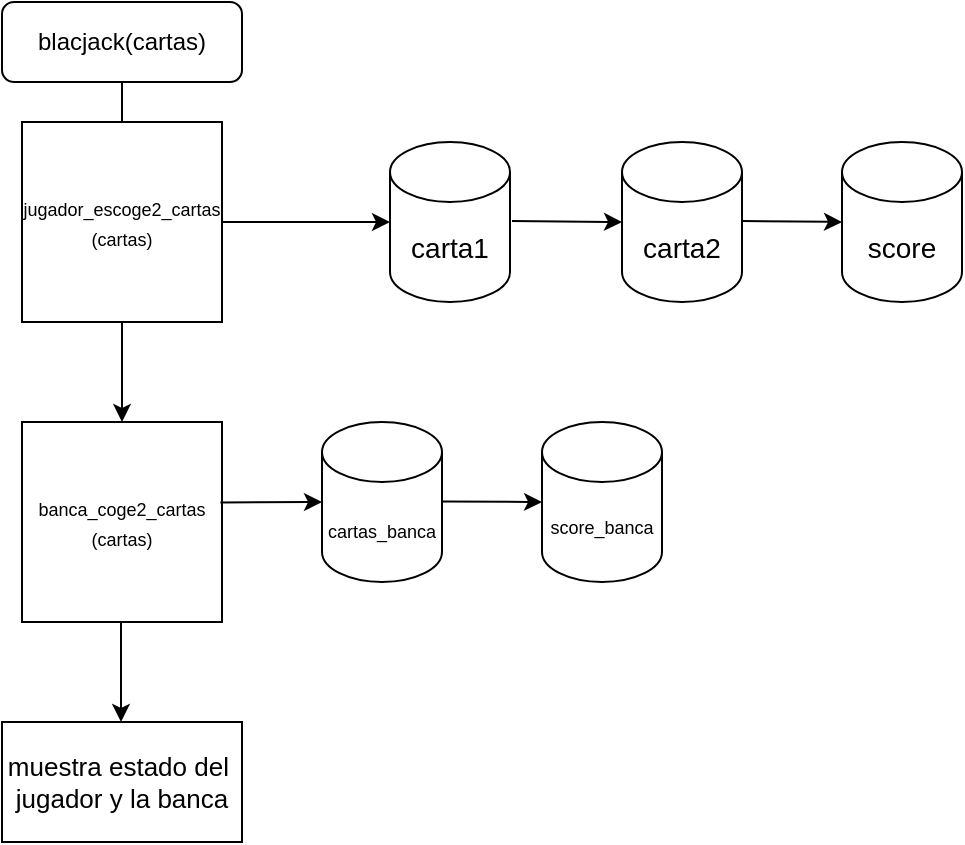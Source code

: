 <mxfile version="15.8.4" type="google"><diagram id="C5RBs43oDa-KdzZeNtuy" name="Page-1"><mxGraphModel dx="1038" dy="579" grid="1" gridSize="10" guides="1" tooltips="1" connect="1" arrows="1" fold="1" page="1" pageScale="1" pageWidth="827" pageHeight="1169" math="0" shadow="0"><root><mxCell id="WIyWlLk6GJQsqaUBKTNV-0"/><mxCell id="WIyWlLk6GJQsqaUBKTNV-1" parent="WIyWlLk6GJQsqaUBKTNV-0"/><mxCell id="WIyWlLk6GJQsqaUBKTNV-2" value="" style="rounded=0;html=1;jettySize=auto;orthogonalLoop=1;fontSize=11;endArrow=block;endFill=0;endSize=8;strokeWidth=1;shadow=0;labelBackgroundColor=none;edgeStyle=orthogonalEdgeStyle;startArrow=none;" parent="WIyWlLk6GJQsqaUBKTNV-1" source="cX_dBWu-rEvFfLk0yqgC-1" edge="1"><mxGeometry relative="1" as="geometry"><mxPoint x="220" y="175.899" as="targetPoint"/></mxGeometry></mxCell><mxCell id="WIyWlLk6GJQsqaUBKTNV-3" value="blacjack(cartas)" style="rounded=1;whiteSpace=wrap;html=1;fontSize=12;glass=0;strokeWidth=1;shadow=0;" parent="WIyWlLk6GJQsqaUBKTNV-1" vertex="1"><mxGeometry x="160" y="80" width="120" height="40" as="geometry"/></mxCell><mxCell id="cX_dBWu-rEvFfLk0yqgC-23" value="" style="edgeStyle=orthogonalEdgeStyle;rounded=0;orthogonalLoop=1;jettySize=auto;html=1;fontSize=14;" edge="1" parent="WIyWlLk6GJQsqaUBKTNV-1" source="cX_dBWu-rEvFfLk0yqgC-1" target="cX_dBWu-rEvFfLk0yqgC-22"><mxGeometry relative="1" as="geometry"/></mxCell><mxCell id="cX_dBWu-rEvFfLk0yqgC-1" value="&lt;div&gt;&lt;span&gt;&lt;font style=&quot;font-size: 9px&quot;&gt;jugador_escoge2_cartas&lt;/font&gt;&lt;/span&gt;&lt;/div&gt;&lt;div&gt;&lt;span&gt;&lt;font style=&quot;font-size: 9px&quot;&gt;(cartas)&lt;/font&gt;&lt;/span&gt;&lt;/div&gt;" style="whiteSpace=wrap;html=1;aspect=fixed;align=center;" vertex="1" parent="WIyWlLk6GJQsqaUBKTNV-1"><mxGeometry x="170" y="140" width="100" height="100" as="geometry"/></mxCell><mxCell id="cX_dBWu-rEvFfLk0yqgC-3" value="" style="rounded=0;html=1;jettySize=auto;orthogonalLoop=1;fontSize=11;endArrow=none;endFill=0;endSize=8;strokeWidth=1;shadow=0;labelBackgroundColor=none;edgeStyle=orthogonalEdgeStyle;" edge="1" parent="WIyWlLk6GJQsqaUBKTNV-1" source="WIyWlLk6GJQsqaUBKTNV-3" target="cX_dBWu-rEvFfLk0yqgC-1"><mxGeometry relative="1" as="geometry"><mxPoint x="220" y="120" as="sourcePoint"/><mxPoint x="220" y="175.899" as="targetPoint"/></mxGeometry></mxCell><mxCell id="cX_dBWu-rEvFfLk0yqgC-7" value="" style="endArrow=classic;html=1;rounded=0;fontSize=9;entryX=0;entryY=0.5;entryDx=0;entryDy=0;exitX=1;exitY=0.5;exitDx=0;exitDy=0;" edge="1" parent="WIyWlLk6GJQsqaUBKTNV-1" target="cX_dBWu-rEvFfLk0yqgC-25"><mxGeometry width="50" height="50" relative="1" as="geometry"><mxPoint x="415" y="189.5" as="sourcePoint"/><mxPoint x="475" y="189.5" as="targetPoint"/></mxGeometry></mxCell><mxCell id="cX_dBWu-rEvFfLk0yqgC-9" value="" style="endArrow=classic;html=1;rounded=0;fontSize=9;entryX=0;entryY=0.5;entryDx=0;entryDy=0;" edge="1" parent="WIyWlLk6GJQsqaUBKTNV-1" target="cX_dBWu-rEvFfLk0yqgC-26"><mxGeometry width="50" height="50" relative="1" as="geometry"><mxPoint x="530" y="189.5" as="sourcePoint"/><mxPoint x="590" y="189.5" as="targetPoint"/><Array as="points"><mxPoint x="530" y="189.5"/></Array></mxGeometry></mxCell><mxCell id="cX_dBWu-rEvFfLk0yqgC-15" value="&lt;div&gt;&lt;span&gt;&lt;font style=&quot;font-size: 9px&quot;&gt;banca_coge2_cartas&lt;/font&gt;&lt;/span&gt;&lt;/div&gt;&lt;div&gt;&lt;span&gt;&lt;font style=&quot;font-size: 9px&quot;&gt;(cartas)&lt;/font&gt;&lt;/span&gt;&lt;/div&gt;" style="whiteSpace=wrap;html=1;aspect=fixed;align=center;" vertex="1" parent="WIyWlLk6GJQsqaUBKTNV-1"><mxGeometry x="170" y="290" width="100" height="100" as="geometry"/></mxCell><mxCell id="cX_dBWu-rEvFfLk0yqgC-16" value="" style="endArrow=classic;html=1;rounded=0;fontSize=9;entryX=0;entryY=0.5;entryDx=0;entryDy=0;exitX=0.992;exitY=0.402;exitDx=0;exitDy=0;exitPerimeter=0;" edge="1" parent="WIyWlLk6GJQsqaUBKTNV-1" source="cX_dBWu-rEvFfLk0yqgC-15"><mxGeometry width="50" height="50" relative="1" as="geometry"><mxPoint x="270" y="360" as="sourcePoint"/><mxPoint x="320" y="330" as="targetPoint"/></mxGeometry></mxCell><mxCell id="cX_dBWu-rEvFfLk0yqgC-19" value="" style="endArrow=classic;html=1;rounded=0;fontSize=9;entryX=0;entryY=0.5;entryDx=0;entryDy=0;exitX=0.992;exitY=0.402;exitDx=0;exitDy=0;exitPerimeter=0;" edge="1" parent="WIyWlLk6GJQsqaUBKTNV-1" target="cX_dBWu-rEvFfLk0yqgC-29"><mxGeometry width="50" height="50" relative="1" as="geometry"><mxPoint x="380.0" y="329.7" as="sourcePoint"/><mxPoint x="430.8" y="329.5" as="targetPoint"/></mxGeometry></mxCell><mxCell id="cX_dBWu-rEvFfLk0yqgC-20" value="" style="endArrow=classic;html=1;rounded=0;fontSize=9;entryX=0.5;entryY=0;entryDx=0;entryDy=0;exitX=0.5;exitY=1;exitDx=0;exitDy=0;" edge="1" parent="WIyWlLk6GJQsqaUBKTNV-1" source="cX_dBWu-rEvFfLk0yqgC-1" target="cX_dBWu-rEvFfLk0yqgC-15"><mxGeometry width="50" height="50" relative="1" as="geometry"><mxPoint x="194.6" y="260.2" as="sourcePoint"/><mxPoint x="245.4" y="260" as="targetPoint"/></mxGeometry></mxCell><mxCell id="cX_dBWu-rEvFfLk0yqgC-21" value="" style="endArrow=classic;html=1;rounded=0;fontSize=9;entryX=0.5;entryY=0;entryDx=0;entryDy=0;exitX=0.5;exitY=1;exitDx=0;exitDy=0;" edge="1" parent="WIyWlLk6GJQsqaUBKTNV-1"><mxGeometry width="50" height="50" relative="1" as="geometry"><mxPoint x="219.5" y="390" as="sourcePoint"/><mxPoint x="219.5" y="440" as="targetPoint"/><Array as="points"><mxPoint x="219.5" y="440"/></Array></mxGeometry></mxCell><mxCell id="cX_dBWu-rEvFfLk0yqgC-22" value="&lt;font style=&quot;font-size: 14px&quot;&gt;carta1&lt;/font&gt;" style="shape=cylinder3;whiteSpace=wrap;html=1;boundedLbl=1;backgroundOutline=1;size=15;fontSize=9;align=center;" vertex="1" parent="WIyWlLk6GJQsqaUBKTNV-1"><mxGeometry x="354" y="150" width="60" height="80" as="geometry"/></mxCell><mxCell id="cX_dBWu-rEvFfLk0yqgC-25" value="carta2" style="shape=cylinder3;whiteSpace=wrap;html=1;boundedLbl=1;backgroundOutline=1;size=15;fontSize=14;align=center;" vertex="1" parent="WIyWlLk6GJQsqaUBKTNV-1"><mxGeometry x="470" y="150" width="60" height="80" as="geometry"/></mxCell><mxCell id="cX_dBWu-rEvFfLk0yqgC-26" value="score" style="shape=cylinder3;whiteSpace=wrap;html=1;boundedLbl=1;backgroundOutline=1;size=15;fontSize=14;align=center;" vertex="1" parent="WIyWlLk6GJQsqaUBKTNV-1"><mxGeometry x="580" y="150" width="60" height="80" as="geometry"/></mxCell><mxCell id="cX_dBWu-rEvFfLk0yqgC-28" value="&lt;font style=&quot;font-size: 9px&quot;&gt;cartas_banca&lt;/font&gt;" style="shape=cylinder3;whiteSpace=wrap;html=1;boundedLbl=1;backgroundOutline=1;size=15;fontSize=14;align=center;" vertex="1" parent="WIyWlLk6GJQsqaUBKTNV-1"><mxGeometry x="320" y="290" width="60" height="80" as="geometry"/></mxCell><mxCell id="cX_dBWu-rEvFfLk0yqgC-29" value="score_banca" style="shape=cylinder3;whiteSpace=wrap;html=1;boundedLbl=1;backgroundOutline=1;size=15;fontSize=9;align=center;" vertex="1" parent="WIyWlLk6GJQsqaUBKTNV-1"><mxGeometry x="430.0" y="290" width="60" height="80" as="geometry"/></mxCell><mxCell id="cX_dBWu-rEvFfLk0yqgC-30" value="&lt;font style=&quot;font-size: 13px&quot;&gt;muestra estado del&amp;nbsp;&lt;br&gt;jugador y la banca&lt;/font&gt;" style="rounded=0;whiteSpace=wrap;html=1;fontSize=9;align=center;" vertex="1" parent="WIyWlLk6GJQsqaUBKTNV-1"><mxGeometry x="160" y="440" width="120" height="60" as="geometry"/></mxCell></root></mxGraphModel></diagram></mxfile>
